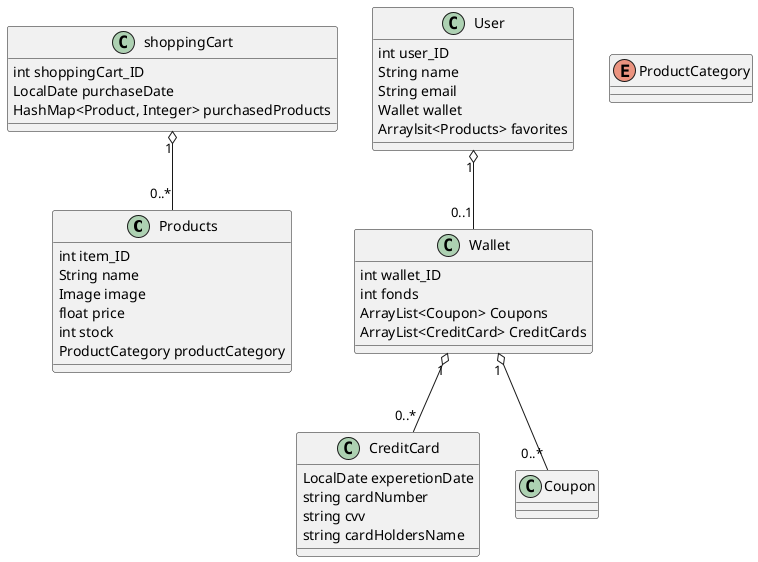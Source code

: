@startuml
class Products {
    int item_ID
    String name
    Image image
    float price
    int stock
    ProductCategory productCategory
}

class User {
    int user_ID
    String name
    String email
    Wallet wallet
    Arraylsit<Products> favorites
}


Class Wallet {
    int wallet_ID
    int fonds
    ArrayList<Coupon> Coupons
    ArrayList<CreditCard> CreditCards
}

class CreditCard {
    LocalDate experetionDate
    string cardNumber
    string cvv
    string cardHoldersName
}

class Coupon {

}

class shoppingCart {
    int shoppingCart_ID
    LocalDate purchaseDate
    HashMap<Product, Integer> purchasedProducts
}

enum ProductCategory {

}

Wallet "1" o-- "0..*" Coupon
Wallet "1" o-- "0..*" CreditCard
User "1" o-- "0..1" Wallet
shoppingCart "1" o-- "0..*" Products

@enduml